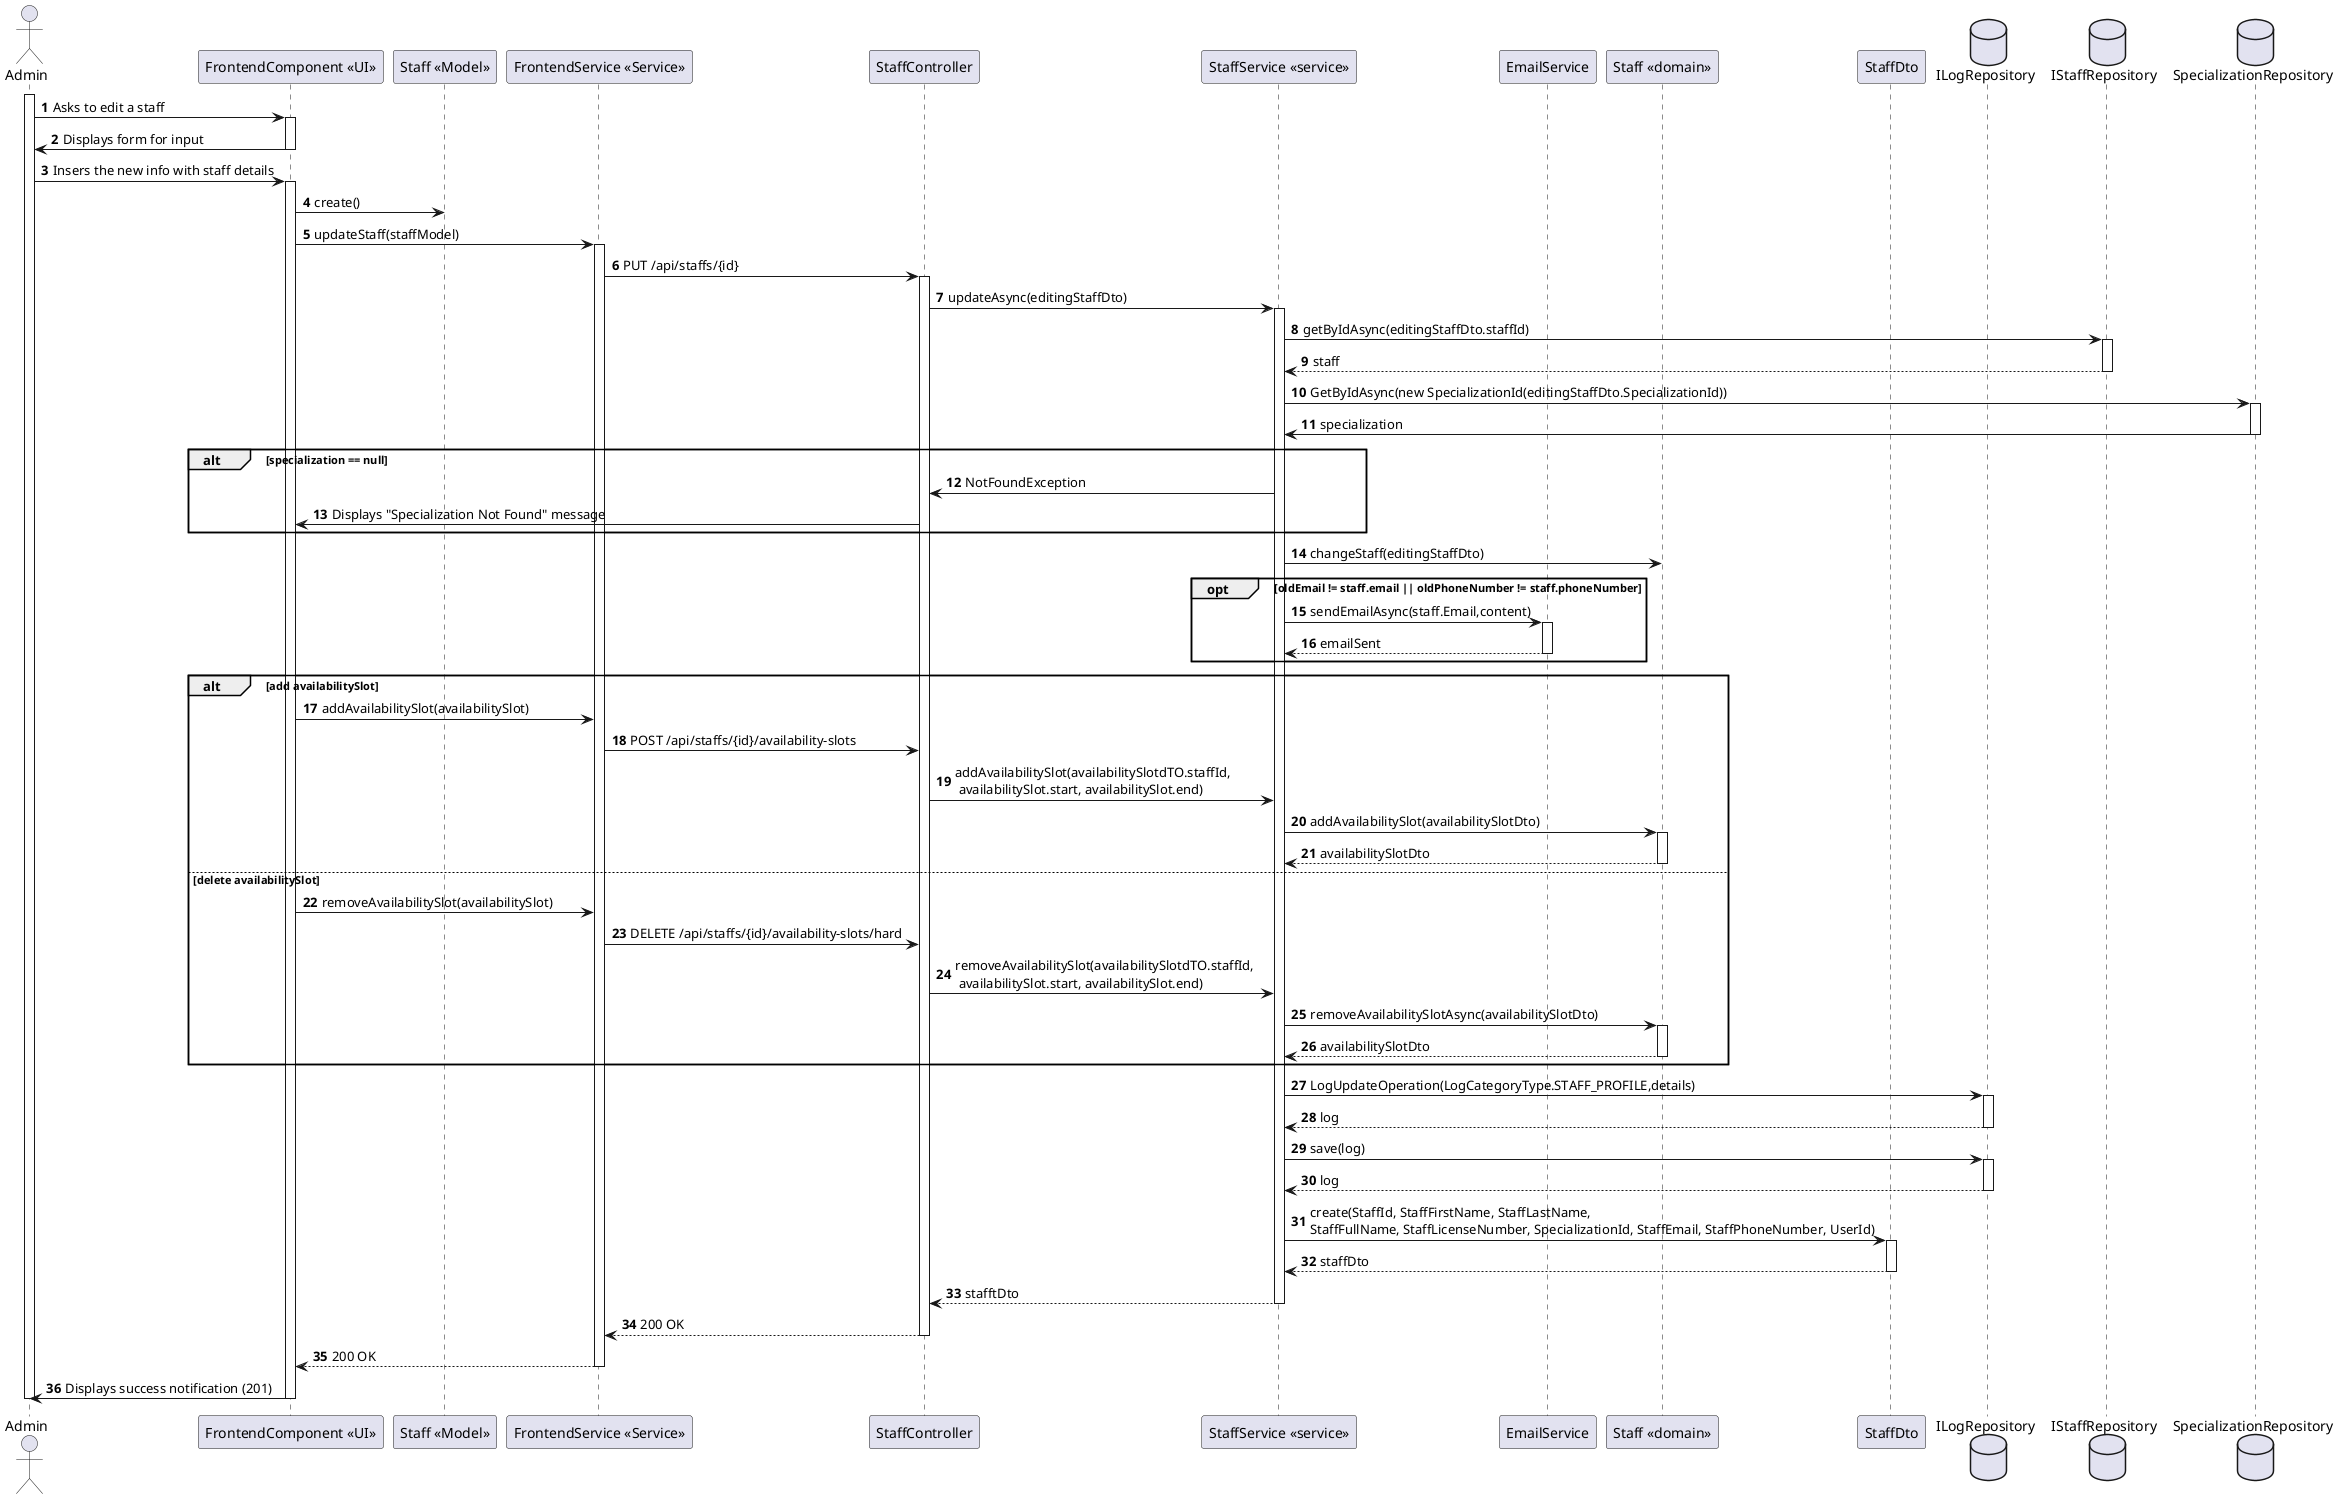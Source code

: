 @startuml 
autonumber
actor Admin as "Admin"
participant Frontend as "FrontendComponent <<UI>>"
participant StaffModel as "Staff <<Model>>"
participant FrontendService as "FrontendService <<Service>>"
participant CTRL as "StaffController"
participant SERVICE as "StaffService <<service>>"
participant EMAILSERVICE as "EmailService"
participant Staff as "Staff <<domain>>"
participant StaffDto as "StaffDto"
database ILogRepository as "ILogRepository"
database IStaffRepository as "IStaffRepository"
database SpecializationRepository as "SpecializationRepository"


activate Admin

Admin -> Frontend : Asks to edit a staff

activate Frontend
Frontend -> Admin : Displays form for input
deactivate Frontend

Admin -> Frontend : Insers the new info with staff details

activate Frontend 

Frontend ->  StaffModel : create()

Frontend -> FrontendService : updateStaff(staffModel)

activate FrontendService
FrontendService -> CTRL : PUT /api/staffs/{id}
activate CTRL

CTRL -> SERVICE : updateAsync(editingStaffDto)
activate SERVICE

SERVICE -> IStaffRepository : getByIdAsync(editingStaffDto.staffId)

activate IStaffRepository

IStaffRepository --> SERVICE : staff

deactivate IStaffRepository

SERVICE -> SpecializationRepository : GetByIdAsync(new SpecializationId(editingStaffDto.SpecializationId))

activate SpecializationRepository 

SpecializationRepository -> SERVICE : specialization

deactivate SpecializationRepository
alt specialization == null  

SERVICE -> CTRL : NotFoundException

CTRL -> Frontend : Displays "Specialization Not Found" message

end alt 
deactivate SpecializationRepository

SERVICE -> Staff : changeStaff(editingStaffDto)

opt oldEmail != staff.email || oldPhoneNumber != staff.phoneNumber

SERVICE -> EMAILSERVICE : sendEmailAsync(staff.Email,content)

activate EMAILSERVICE

EMAILSERVICE --> SERVICE : emailSent

deactivate EMAILSERVICE

end opt

 alt add availabilitySlot
            Frontend -> FrontendService : addAvailabilitySlot(availabilitySlot)

            FrontendService -> CTRL : POST /api/staffs/{id}/availability-slots

            CTRL -> SERVICE : addAvailabilitySlot(availabilitySlotdTO.staffId, \n availabilitySlot.start, availabilitySlot.end)
            SERVICE -> Staff : addAvailabilitySlot(availabilitySlotDto)
            activate Staff
            Staff --> SERVICE : availabilitySlotDto
            deactivate Staff 
        else delete availabilitySlot
            Frontend -> FrontendService : removeAvailabilitySlot(availabilitySlot)
            FrontendService -> CTRL : DELETE /api/staffs/{id}/availability-slots/hard
            CTRL -> SERVICE : removeAvailabilitySlot(availabilitySlotdTO.staffId, \n availabilitySlot.start, availabilitySlot.end)
            SERVICE -> Staff : removeAvailabilitySlotAsync(availabilitySlotDto)
            activate Staff
            Staff --> SERVICE : availabilitySlotDto
            deactivate Staff 
 end

SERVICE -> ILogRepository : LogUpdateOperation(LogCategoryType.STAFF_PROFILE,details)

activate ILogRepository

ILogRepository --> SERVICE : log 

deactivate ILogRepository

SERVICE -> ILogRepository : save(log)

activate ILogRepository

ILogRepository --> SERVICE : log 

deactivate ILogRepository

SERVICE -> StaffDto : create(StaffId, StaffFirstName, StaffLastName, \nStaffFullName, StaffLicenseNumber, SpecializationId, StaffEmail, StaffPhoneNumber, UserId)

activate StaffDto
StaffDto --> SERVICE : staffDto
deactivate StaffDto

SERVICE --> CTRL : stafftDto

deactivate SERVICE 

CTRL --> FrontendService : 200 OK

deactivate CTRL 

FrontendService --> Frontend : 200 OK
deactivate FrontendService
Frontend -> Admin : Displays success notification (201)
deactivate Admin
deactivate Frontend
@enduml
